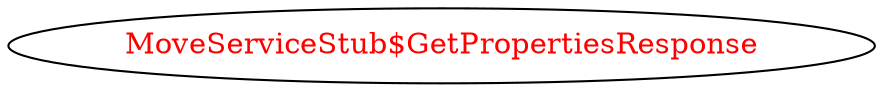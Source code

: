 digraph dependencyGraph {
 concentrate=true;
 ranksep="2.0";
 rankdir="LR"; 
 splines="ortho";
"MoveServiceStub$GetPropertiesResponse" [fontcolor="red"];
}